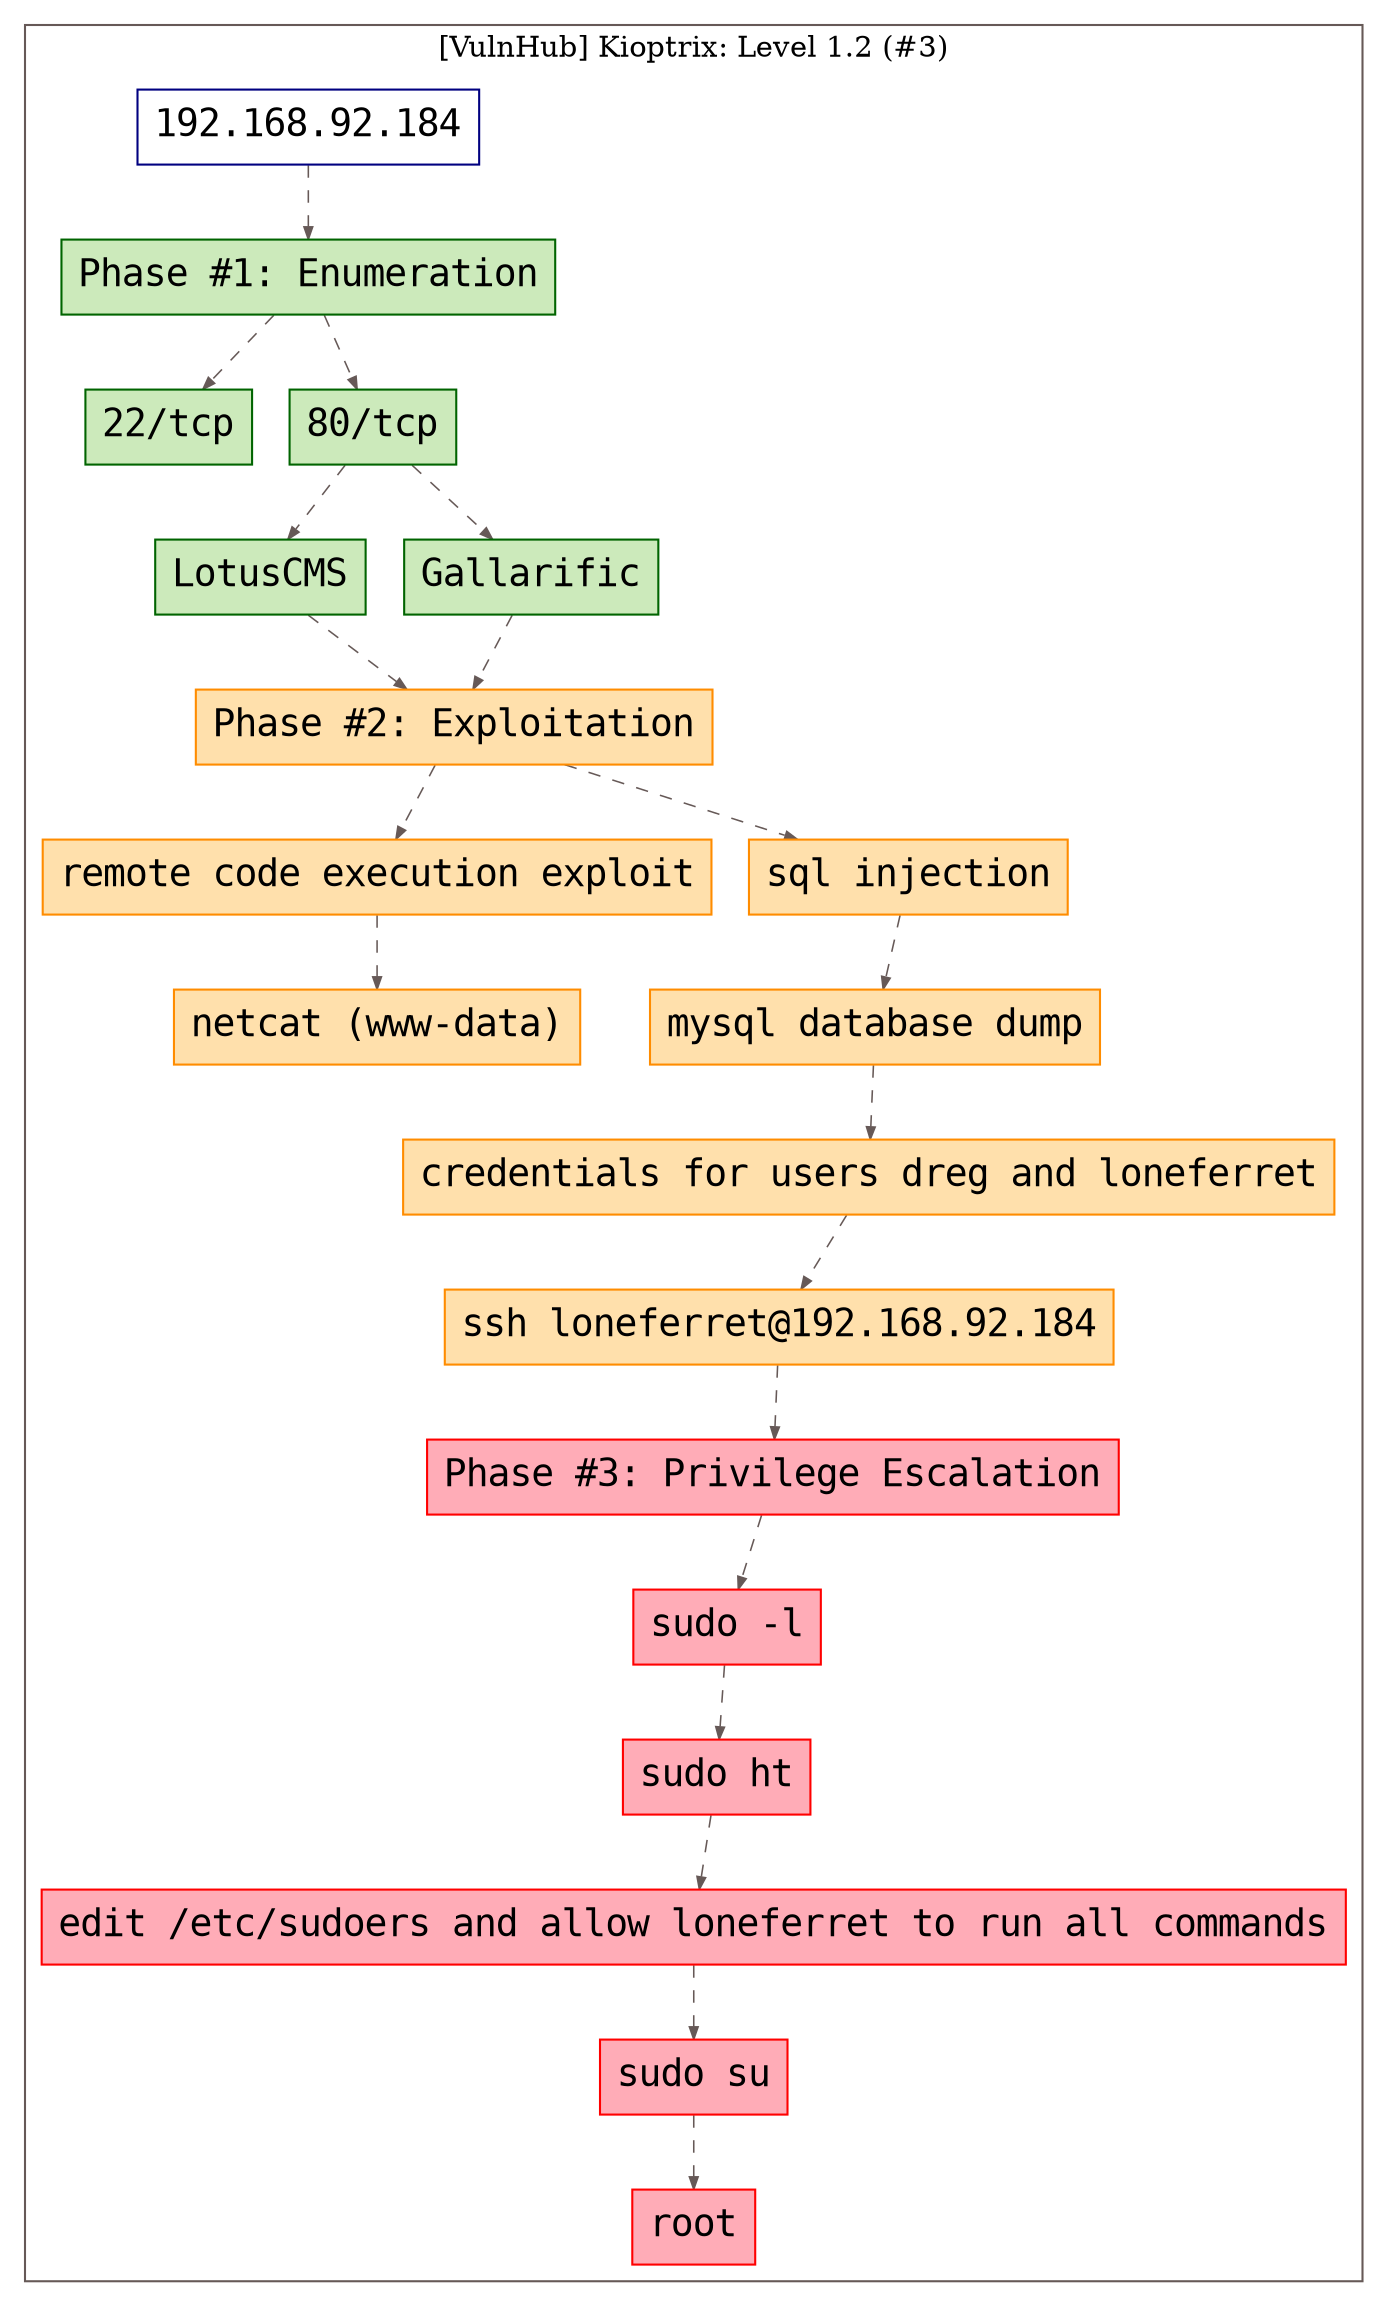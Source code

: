 digraph G {
  #rankdir=LR;
  nodesdictep=1.0; splines="line"; K=0.6; overlap=scale; fixedsize=true; resolution=72; bgcolor="#ffffff"; outputorder="edgesfirst";
  node [fontname="courier" fontsize=18 shape=box width=0.25 fillcolor="white" style="filled,solid"];
  edge [style=dashed color="#665957" penwidth=0.75 arrowsize=0.6];

  0[label="192.168.92.184" color="navyblue" fillcolor="#ffffff" tooltip="[VulnHub] Kioptrix: Level 1.2 (#3)"];
  10[label="Phase #3: Privilege Escalation" color="red" fillcolor="#ffacb7" tooltip="Phase #3:Privilege Escalation"];
  11[label="sudo -l" color="red" fillcolor="#ffacb7" tooltip="Phase #3:Privilege Escalation"];
  12[label="sudo ht" color="red" fillcolor="#ffacb7" tooltip="Phase #3:Privilege Escalation"];
  13[label="edit /etc/sudoers and allow loneferret to run all commands" color="red" fillcolor="#ffacb7" tooltip="Phase #3:Privilege Escalation"];
  14[label="sudo su" color="red" fillcolor="#ffacb7" tooltip="Phase #3:Privilege Escalation"];
  15[label="root" color="red" fillcolor="#ffacb7" tooltip="Phase #3:Privilege Escalation"];
  16[label="LotusCMS" color="darkgreen" fillcolor="#cceabb" tooltip="Phase #1:Enumeration"];
  17[label="remote code execution exploit" color="darkorange" fillcolor="#ffe0ac" tooltip="Phase #2:Exploitation"];
  18[label="netcat (www-data)" color="darkorange" fillcolor="#ffe0ac" tooltip="Phase #2:Exploitation"];
  1[label="Phase #1: Enumeration" color="darkgreen" fillcolor="#cceabb" tooltip="Phase #1:Enumeration"];
  2[label="22/tcp" color="darkgreen" fillcolor="#cceabb" tooltip="Phase #1:Enumeration"];
  3[label="80/tcp" color="darkgreen" fillcolor="#cceabb" tooltip="Phase #1:Enumeration"];
  4[label="Gallarific" color="darkgreen" fillcolor="#cceabb" tooltip="Phase #1:Enumeration"];
  5[label="Phase #2: Exploitation" color="darkorange" fillcolor="#ffe0ac" tooltip="Phase #2:Exploitation"];
  6[label="sql injection" color="darkorange" fillcolor="#ffe0ac" tooltip="Phase #2:Exploitation"];
  7[label="mysql database dump" color="darkorange" fillcolor="#ffe0ac" tooltip="Phase #2:Exploitation"];
  8[label="credentials for users dreg and loneferret" color="darkorange" fillcolor="#ffe0ac" tooltip="Phase #2:Exploitation"];
  9[label="ssh loneferret@192.168.92.184" color="darkorange" fillcolor="#ffe0ac" tooltip="Phase #2:Exploitation"];

  subgraph cluster_0 {
    node [style="filled,solid"];
    label = "[VulnHub] Kioptrix: Level 1.2 (#3)";
    color = "#665957";
    0 -> 1 [color="#665957"];
    1 -> 2 [color="#665957"];
    1 -> 3 [color="#665957"];
    10 -> 11 [color="#665957"];
    11 -> 12 [color="#665957"];
    12 -> 13 [color="#665957"];
    13 -> 14 [color="#665957"];
    14 -> 15 [color="#665957"];
    16 -> 5 [color="#665957"];
    17 -> 18 [color="#665957"];
    3 -> 16 [color="#665957"];
    3 -> 4 [color="#665957"];
    4 -> 5 [color="#665957"];
    5 -> 17 [color="#665957"];
    5 -> 6 [color="#665957"];
    6 -> 7 [color="#665957"];
    7 -> 8 [color="#665957"];
    8 -> 9 [color="#665957"];
    9 -> 10 [color="#665957"];
  }
}
